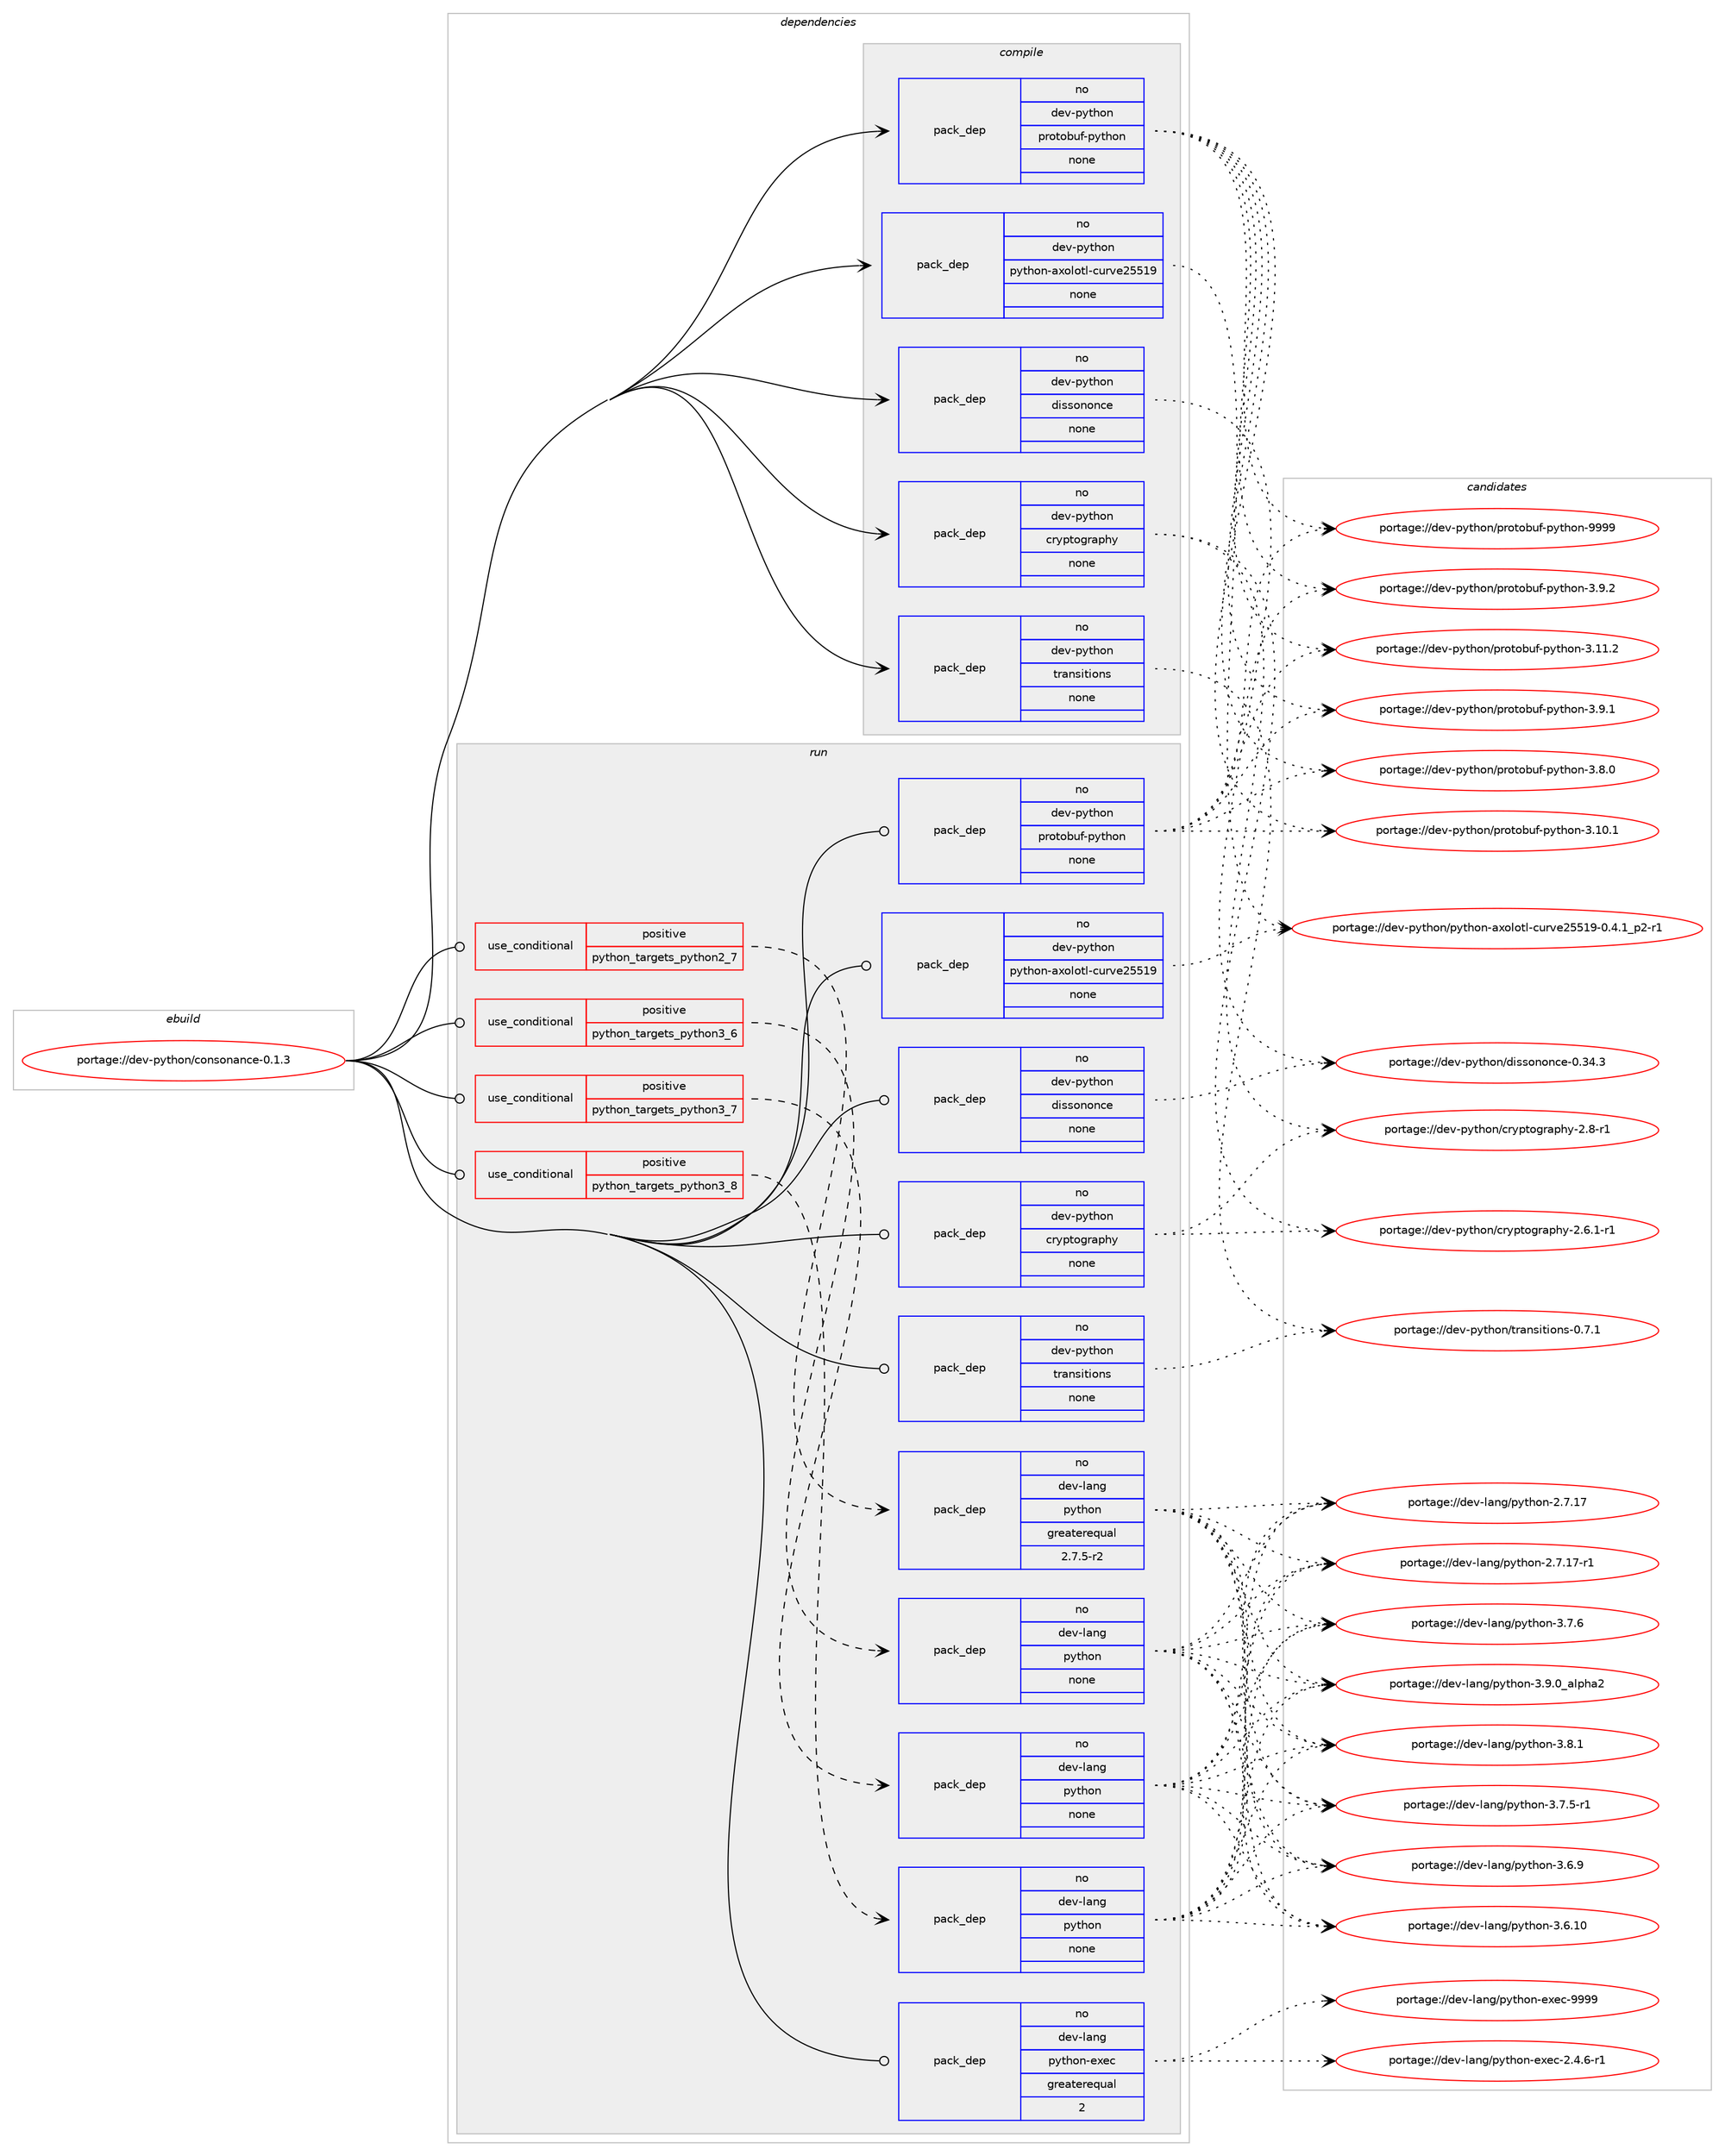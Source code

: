 digraph prolog {

# *************
# Graph options
# *************

newrank=true;
concentrate=true;
compound=true;
graph [rankdir=LR,fontname=Helvetica,fontsize=10,ranksep=1.5];#, ranksep=2.5, nodesep=0.2];
edge  [arrowhead=vee];
node  [fontname=Helvetica,fontsize=10];

# **********
# The ebuild
# **********

subgraph cluster_leftcol {
color=gray;
rank=same;
label=<<i>ebuild</i>>;
id [label="portage://dev-python/consonance-0.1.3", color=red, width=4, href="../dev-python/consonance-0.1.3.svg"];
}

# ****************
# The dependencies
# ****************

subgraph cluster_midcol {
color=gray;
label=<<i>dependencies</i>>;
subgraph cluster_compile {
fillcolor="#eeeeee";
style=filled;
label=<<i>compile</i>>;
subgraph pack343659 {
dependency466109 [label=<<TABLE BORDER="0" CELLBORDER="1" CELLSPACING="0" CELLPADDING="4" WIDTH="220"><TR><TD ROWSPAN="6" CELLPADDING="30">pack_dep</TD></TR><TR><TD WIDTH="110">no</TD></TR><TR><TD>dev-python</TD></TR><TR><TD>cryptography</TD></TR><TR><TD>none</TD></TR><TR><TD></TD></TR></TABLE>>, shape=none, color=blue];
}
id:e -> dependency466109:w [weight=20,style="solid",arrowhead="vee"];
subgraph pack343660 {
dependency466110 [label=<<TABLE BORDER="0" CELLBORDER="1" CELLSPACING="0" CELLPADDING="4" WIDTH="220"><TR><TD ROWSPAN="6" CELLPADDING="30">pack_dep</TD></TR><TR><TD WIDTH="110">no</TD></TR><TR><TD>dev-python</TD></TR><TR><TD>dissononce</TD></TR><TR><TD>none</TD></TR><TR><TD></TD></TR></TABLE>>, shape=none, color=blue];
}
id:e -> dependency466110:w [weight=20,style="solid",arrowhead="vee"];
subgraph pack343661 {
dependency466111 [label=<<TABLE BORDER="0" CELLBORDER="1" CELLSPACING="0" CELLPADDING="4" WIDTH="220"><TR><TD ROWSPAN="6" CELLPADDING="30">pack_dep</TD></TR><TR><TD WIDTH="110">no</TD></TR><TR><TD>dev-python</TD></TR><TR><TD>protobuf-python</TD></TR><TR><TD>none</TD></TR><TR><TD></TD></TR></TABLE>>, shape=none, color=blue];
}
id:e -> dependency466111:w [weight=20,style="solid",arrowhead="vee"];
subgraph pack343662 {
dependency466112 [label=<<TABLE BORDER="0" CELLBORDER="1" CELLSPACING="0" CELLPADDING="4" WIDTH="220"><TR><TD ROWSPAN="6" CELLPADDING="30">pack_dep</TD></TR><TR><TD WIDTH="110">no</TD></TR><TR><TD>dev-python</TD></TR><TR><TD>python-axolotl-curve25519</TD></TR><TR><TD>none</TD></TR><TR><TD></TD></TR></TABLE>>, shape=none, color=blue];
}
id:e -> dependency466112:w [weight=20,style="solid",arrowhead="vee"];
subgraph pack343663 {
dependency466113 [label=<<TABLE BORDER="0" CELLBORDER="1" CELLSPACING="0" CELLPADDING="4" WIDTH="220"><TR><TD ROWSPAN="6" CELLPADDING="30">pack_dep</TD></TR><TR><TD WIDTH="110">no</TD></TR><TR><TD>dev-python</TD></TR><TR><TD>transitions</TD></TR><TR><TD>none</TD></TR><TR><TD></TD></TR></TABLE>>, shape=none, color=blue];
}
id:e -> dependency466113:w [weight=20,style="solid",arrowhead="vee"];
}
subgraph cluster_compileandrun {
fillcolor="#eeeeee";
style=filled;
label=<<i>compile and run</i>>;
}
subgraph cluster_run {
fillcolor="#eeeeee";
style=filled;
label=<<i>run</i>>;
subgraph cond117443 {
dependency466114 [label=<<TABLE BORDER="0" CELLBORDER="1" CELLSPACING="0" CELLPADDING="4"><TR><TD ROWSPAN="3" CELLPADDING="10">use_conditional</TD></TR><TR><TD>positive</TD></TR><TR><TD>python_targets_python2_7</TD></TR></TABLE>>, shape=none, color=red];
subgraph pack343664 {
dependency466115 [label=<<TABLE BORDER="0" CELLBORDER="1" CELLSPACING="0" CELLPADDING="4" WIDTH="220"><TR><TD ROWSPAN="6" CELLPADDING="30">pack_dep</TD></TR><TR><TD WIDTH="110">no</TD></TR><TR><TD>dev-lang</TD></TR><TR><TD>python</TD></TR><TR><TD>greaterequal</TD></TR><TR><TD>2.7.5-r2</TD></TR></TABLE>>, shape=none, color=blue];
}
dependency466114:e -> dependency466115:w [weight=20,style="dashed",arrowhead="vee"];
}
id:e -> dependency466114:w [weight=20,style="solid",arrowhead="odot"];
subgraph cond117444 {
dependency466116 [label=<<TABLE BORDER="0" CELLBORDER="1" CELLSPACING="0" CELLPADDING="4"><TR><TD ROWSPAN="3" CELLPADDING="10">use_conditional</TD></TR><TR><TD>positive</TD></TR><TR><TD>python_targets_python3_6</TD></TR></TABLE>>, shape=none, color=red];
subgraph pack343665 {
dependency466117 [label=<<TABLE BORDER="0" CELLBORDER="1" CELLSPACING="0" CELLPADDING="4" WIDTH="220"><TR><TD ROWSPAN="6" CELLPADDING="30">pack_dep</TD></TR><TR><TD WIDTH="110">no</TD></TR><TR><TD>dev-lang</TD></TR><TR><TD>python</TD></TR><TR><TD>none</TD></TR><TR><TD></TD></TR></TABLE>>, shape=none, color=blue];
}
dependency466116:e -> dependency466117:w [weight=20,style="dashed",arrowhead="vee"];
}
id:e -> dependency466116:w [weight=20,style="solid",arrowhead="odot"];
subgraph cond117445 {
dependency466118 [label=<<TABLE BORDER="0" CELLBORDER="1" CELLSPACING="0" CELLPADDING="4"><TR><TD ROWSPAN="3" CELLPADDING="10">use_conditional</TD></TR><TR><TD>positive</TD></TR><TR><TD>python_targets_python3_7</TD></TR></TABLE>>, shape=none, color=red];
subgraph pack343666 {
dependency466119 [label=<<TABLE BORDER="0" CELLBORDER="1" CELLSPACING="0" CELLPADDING="4" WIDTH="220"><TR><TD ROWSPAN="6" CELLPADDING="30">pack_dep</TD></TR><TR><TD WIDTH="110">no</TD></TR><TR><TD>dev-lang</TD></TR><TR><TD>python</TD></TR><TR><TD>none</TD></TR><TR><TD></TD></TR></TABLE>>, shape=none, color=blue];
}
dependency466118:e -> dependency466119:w [weight=20,style="dashed",arrowhead="vee"];
}
id:e -> dependency466118:w [weight=20,style="solid",arrowhead="odot"];
subgraph cond117446 {
dependency466120 [label=<<TABLE BORDER="0" CELLBORDER="1" CELLSPACING="0" CELLPADDING="4"><TR><TD ROWSPAN="3" CELLPADDING="10">use_conditional</TD></TR><TR><TD>positive</TD></TR><TR><TD>python_targets_python3_8</TD></TR></TABLE>>, shape=none, color=red];
subgraph pack343667 {
dependency466121 [label=<<TABLE BORDER="0" CELLBORDER="1" CELLSPACING="0" CELLPADDING="4" WIDTH="220"><TR><TD ROWSPAN="6" CELLPADDING="30">pack_dep</TD></TR><TR><TD WIDTH="110">no</TD></TR><TR><TD>dev-lang</TD></TR><TR><TD>python</TD></TR><TR><TD>none</TD></TR><TR><TD></TD></TR></TABLE>>, shape=none, color=blue];
}
dependency466120:e -> dependency466121:w [weight=20,style="dashed",arrowhead="vee"];
}
id:e -> dependency466120:w [weight=20,style="solid",arrowhead="odot"];
subgraph pack343668 {
dependency466122 [label=<<TABLE BORDER="0" CELLBORDER="1" CELLSPACING="0" CELLPADDING="4" WIDTH="220"><TR><TD ROWSPAN="6" CELLPADDING="30">pack_dep</TD></TR><TR><TD WIDTH="110">no</TD></TR><TR><TD>dev-lang</TD></TR><TR><TD>python-exec</TD></TR><TR><TD>greaterequal</TD></TR><TR><TD>2</TD></TR></TABLE>>, shape=none, color=blue];
}
id:e -> dependency466122:w [weight=20,style="solid",arrowhead="odot"];
subgraph pack343669 {
dependency466123 [label=<<TABLE BORDER="0" CELLBORDER="1" CELLSPACING="0" CELLPADDING="4" WIDTH="220"><TR><TD ROWSPAN="6" CELLPADDING="30">pack_dep</TD></TR><TR><TD WIDTH="110">no</TD></TR><TR><TD>dev-python</TD></TR><TR><TD>cryptography</TD></TR><TR><TD>none</TD></TR><TR><TD></TD></TR></TABLE>>, shape=none, color=blue];
}
id:e -> dependency466123:w [weight=20,style="solid",arrowhead="odot"];
subgraph pack343670 {
dependency466124 [label=<<TABLE BORDER="0" CELLBORDER="1" CELLSPACING="0" CELLPADDING="4" WIDTH="220"><TR><TD ROWSPAN="6" CELLPADDING="30">pack_dep</TD></TR><TR><TD WIDTH="110">no</TD></TR><TR><TD>dev-python</TD></TR><TR><TD>dissononce</TD></TR><TR><TD>none</TD></TR><TR><TD></TD></TR></TABLE>>, shape=none, color=blue];
}
id:e -> dependency466124:w [weight=20,style="solid",arrowhead="odot"];
subgraph pack343671 {
dependency466125 [label=<<TABLE BORDER="0" CELLBORDER="1" CELLSPACING="0" CELLPADDING="4" WIDTH="220"><TR><TD ROWSPAN="6" CELLPADDING="30">pack_dep</TD></TR><TR><TD WIDTH="110">no</TD></TR><TR><TD>dev-python</TD></TR><TR><TD>protobuf-python</TD></TR><TR><TD>none</TD></TR><TR><TD></TD></TR></TABLE>>, shape=none, color=blue];
}
id:e -> dependency466125:w [weight=20,style="solid",arrowhead="odot"];
subgraph pack343672 {
dependency466126 [label=<<TABLE BORDER="0" CELLBORDER="1" CELLSPACING="0" CELLPADDING="4" WIDTH="220"><TR><TD ROWSPAN="6" CELLPADDING="30">pack_dep</TD></TR><TR><TD WIDTH="110">no</TD></TR><TR><TD>dev-python</TD></TR><TR><TD>python-axolotl-curve25519</TD></TR><TR><TD>none</TD></TR><TR><TD></TD></TR></TABLE>>, shape=none, color=blue];
}
id:e -> dependency466126:w [weight=20,style="solid",arrowhead="odot"];
subgraph pack343673 {
dependency466127 [label=<<TABLE BORDER="0" CELLBORDER="1" CELLSPACING="0" CELLPADDING="4" WIDTH="220"><TR><TD ROWSPAN="6" CELLPADDING="30">pack_dep</TD></TR><TR><TD WIDTH="110">no</TD></TR><TR><TD>dev-python</TD></TR><TR><TD>transitions</TD></TR><TR><TD>none</TD></TR><TR><TD></TD></TR></TABLE>>, shape=none, color=blue];
}
id:e -> dependency466127:w [weight=20,style="solid",arrowhead="odot"];
}
}

# **************
# The candidates
# **************

subgraph cluster_choices {
rank=same;
color=gray;
label=<<i>candidates</i>>;

subgraph choice343659 {
color=black;
nodesep=1;
choice10010111845112121116104111110479911412111211611110311497112104121455046564511449 [label="portage://dev-python/cryptography-2.8-r1", color=red, width=4,href="../dev-python/cryptography-2.8-r1.svg"];
choice100101118451121211161041111104799114121112116111103114971121041214550465446494511449 [label="portage://dev-python/cryptography-2.6.1-r1", color=red, width=4,href="../dev-python/cryptography-2.6.1-r1.svg"];
dependency466109:e -> choice10010111845112121116104111110479911412111211611110311497112104121455046564511449:w [style=dotted,weight="100"];
dependency466109:e -> choice100101118451121211161041111104799114121112116111103114971121041214550465446494511449:w [style=dotted,weight="100"];
}
subgraph choice343660 {
color=black;
nodesep=1;
choice10010111845112121116104111110471001051151151111101111109910145484651524651 [label="portage://dev-python/dissononce-0.34.3", color=red, width=4,href="../dev-python/dissononce-0.34.3.svg"];
dependency466110:e -> choice10010111845112121116104111110471001051151151111101111109910145484651524651:w [style=dotted,weight="100"];
}
subgraph choice343661 {
color=black;
nodesep=1;
choice100101118451121211161041111104711211411111611198117102451121211161041111104557575757 [label="portage://dev-python/protobuf-python-9999", color=red, width=4,href="../dev-python/protobuf-python-9999.svg"];
choice10010111845112121116104111110471121141111161119811710245112121116104111110455146574650 [label="portage://dev-python/protobuf-python-3.9.2", color=red, width=4,href="../dev-python/protobuf-python-3.9.2.svg"];
choice10010111845112121116104111110471121141111161119811710245112121116104111110455146574649 [label="portage://dev-python/protobuf-python-3.9.1", color=red, width=4,href="../dev-python/protobuf-python-3.9.1.svg"];
choice10010111845112121116104111110471121141111161119811710245112121116104111110455146564648 [label="portage://dev-python/protobuf-python-3.8.0", color=red, width=4,href="../dev-python/protobuf-python-3.8.0.svg"];
choice1001011184511212111610411111047112114111116111981171024511212111610411111045514649494650 [label="portage://dev-python/protobuf-python-3.11.2", color=red, width=4,href="../dev-python/protobuf-python-3.11.2.svg"];
choice1001011184511212111610411111047112114111116111981171024511212111610411111045514649484649 [label="portage://dev-python/protobuf-python-3.10.1", color=red, width=4,href="../dev-python/protobuf-python-3.10.1.svg"];
dependency466111:e -> choice100101118451121211161041111104711211411111611198117102451121211161041111104557575757:w [style=dotted,weight="100"];
dependency466111:e -> choice10010111845112121116104111110471121141111161119811710245112121116104111110455146574650:w [style=dotted,weight="100"];
dependency466111:e -> choice10010111845112121116104111110471121141111161119811710245112121116104111110455146574649:w [style=dotted,weight="100"];
dependency466111:e -> choice10010111845112121116104111110471121141111161119811710245112121116104111110455146564648:w [style=dotted,weight="100"];
dependency466111:e -> choice1001011184511212111610411111047112114111116111981171024511212111610411111045514649494650:w [style=dotted,weight="100"];
dependency466111:e -> choice1001011184511212111610411111047112114111116111981171024511212111610411111045514649484649:w [style=dotted,weight="100"];
}
subgraph choice343662 {
color=black;
nodesep=1;
choice100101118451121211161041111104711212111610411111045971201111081111161084599117114118101505353495745484652464995112504511449 [label="portage://dev-python/python-axolotl-curve25519-0.4.1_p2-r1", color=red, width=4,href="../dev-python/python-axolotl-curve25519-0.4.1_p2-r1.svg"];
dependency466112:e -> choice100101118451121211161041111104711212111610411111045971201111081111161084599117114118101505353495745484652464995112504511449:w [style=dotted,weight="100"];
}
subgraph choice343663 {
color=black;
nodesep=1;
choice100101118451121211161041111104711611497110115105116105111110115454846554649 [label="portage://dev-python/transitions-0.7.1", color=red, width=4,href="../dev-python/transitions-0.7.1.svg"];
dependency466113:e -> choice100101118451121211161041111104711611497110115105116105111110115454846554649:w [style=dotted,weight="100"];
}
subgraph choice343664 {
color=black;
nodesep=1;
choice10010111845108971101034711212111610411111045514657464895971081121049750 [label="portage://dev-lang/python-3.9.0_alpha2", color=red, width=4,href="../dev-lang/python-3.9.0_alpha2.svg"];
choice100101118451089711010347112121116104111110455146564649 [label="portage://dev-lang/python-3.8.1", color=red, width=4,href="../dev-lang/python-3.8.1.svg"];
choice100101118451089711010347112121116104111110455146554654 [label="portage://dev-lang/python-3.7.6", color=red, width=4,href="../dev-lang/python-3.7.6.svg"];
choice1001011184510897110103471121211161041111104551465546534511449 [label="portage://dev-lang/python-3.7.5-r1", color=red, width=4,href="../dev-lang/python-3.7.5-r1.svg"];
choice100101118451089711010347112121116104111110455146544657 [label="portage://dev-lang/python-3.6.9", color=red, width=4,href="../dev-lang/python-3.6.9.svg"];
choice10010111845108971101034711212111610411111045514654464948 [label="portage://dev-lang/python-3.6.10", color=red, width=4,href="../dev-lang/python-3.6.10.svg"];
choice100101118451089711010347112121116104111110455046554649554511449 [label="portage://dev-lang/python-2.7.17-r1", color=red, width=4,href="../dev-lang/python-2.7.17-r1.svg"];
choice10010111845108971101034711212111610411111045504655464955 [label="portage://dev-lang/python-2.7.17", color=red, width=4,href="../dev-lang/python-2.7.17.svg"];
dependency466115:e -> choice10010111845108971101034711212111610411111045514657464895971081121049750:w [style=dotted,weight="100"];
dependency466115:e -> choice100101118451089711010347112121116104111110455146564649:w [style=dotted,weight="100"];
dependency466115:e -> choice100101118451089711010347112121116104111110455146554654:w [style=dotted,weight="100"];
dependency466115:e -> choice1001011184510897110103471121211161041111104551465546534511449:w [style=dotted,weight="100"];
dependency466115:e -> choice100101118451089711010347112121116104111110455146544657:w [style=dotted,weight="100"];
dependency466115:e -> choice10010111845108971101034711212111610411111045514654464948:w [style=dotted,weight="100"];
dependency466115:e -> choice100101118451089711010347112121116104111110455046554649554511449:w [style=dotted,weight="100"];
dependency466115:e -> choice10010111845108971101034711212111610411111045504655464955:w [style=dotted,weight="100"];
}
subgraph choice343665 {
color=black;
nodesep=1;
choice10010111845108971101034711212111610411111045514657464895971081121049750 [label="portage://dev-lang/python-3.9.0_alpha2", color=red, width=4,href="../dev-lang/python-3.9.0_alpha2.svg"];
choice100101118451089711010347112121116104111110455146564649 [label="portage://dev-lang/python-3.8.1", color=red, width=4,href="../dev-lang/python-3.8.1.svg"];
choice100101118451089711010347112121116104111110455146554654 [label="portage://dev-lang/python-3.7.6", color=red, width=4,href="../dev-lang/python-3.7.6.svg"];
choice1001011184510897110103471121211161041111104551465546534511449 [label="portage://dev-lang/python-3.7.5-r1", color=red, width=4,href="../dev-lang/python-3.7.5-r1.svg"];
choice100101118451089711010347112121116104111110455146544657 [label="portage://dev-lang/python-3.6.9", color=red, width=4,href="../dev-lang/python-3.6.9.svg"];
choice10010111845108971101034711212111610411111045514654464948 [label="portage://dev-lang/python-3.6.10", color=red, width=4,href="../dev-lang/python-3.6.10.svg"];
choice100101118451089711010347112121116104111110455046554649554511449 [label="portage://dev-lang/python-2.7.17-r1", color=red, width=4,href="../dev-lang/python-2.7.17-r1.svg"];
choice10010111845108971101034711212111610411111045504655464955 [label="portage://dev-lang/python-2.7.17", color=red, width=4,href="../dev-lang/python-2.7.17.svg"];
dependency466117:e -> choice10010111845108971101034711212111610411111045514657464895971081121049750:w [style=dotted,weight="100"];
dependency466117:e -> choice100101118451089711010347112121116104111110455146564649:w [style=dotted,weight="100"];
dependency466117:e -> choice100101118451089711010347112121116104111110455146554654:w [style=dotted,weight="100"];
dependency466117:e -> choice1001011184510897110103471121211161041111104551465546534511449:w [style=dotted,weight="100"];
dependency466117:e -> choice100101118451089711010347112121116104111110455146544657:w [style=dotted,weight="100"];
dependency466117:e -> choice10010111845108971101034711212111610411111045514654464948:w [style=dotted,weight="100"];
dependency466117:e -> choice100101118451089711010347112121116104111110455046554649554511449:w [style=dotted,weight="100"];
dependency466117:e -> choice10010111845108971101034711212111610411111045504655464955:w [style=dotted,weight="100"];
}
subgraph choice343666 {
color=black;
nodesep=1;
choice10010111845108971101034711212111610411111045514657464895971081121049750 [label="portage://dev-lang/python-3.9.0_alpha2", color=red, width=4,href="../dev-lang/python-3.9.0_alpha2.svg"];
choice100101118451089711010347112121116104111110455146564649 [label="portage://dev-lang/python-3.8.1", color=red, width=4,href="../dev-lang/python-3.8.1.svg"];
choice100101118451089711010347112121116104111110455146554654 [label="portage://dev-lang/python-3.7.6", color=red, width=4,href="../dev-lang/python-3.7.6.svg"];
choice1001011184510897110103471121211161041111104551465546534511449 [label="portage://dev-lang/python-3.7.5-r1", color=red, width=4,href="../dev-lang/python-3.7.5-r1.svg"];
choice100101118451089711010347112121116104111110455146544657 [label="portage://dev-lang/python-3.6.9", color=red, width=4,href="../dev-lang/python-3.6.9.svg"];
choice10010111845108971101034711212111610411111045514654464948 [label="portage://dev-lang/python-3.6.10", color=red, width=4,href="../dev-lang/python-3.6.10.svg"];
choice100101118451089711010347112121116104111110455046554649554511449 [label="portage://dev-lang/python-2.7.17-r1", color=red, width=4,href="../dev-lang/python-2.7.17-r1.svg"];
choice10010111845108971101034711212111610411111045504655464955 [label="portage://dev-lang/python-2.7.17", color=red, width=4,href="../dev-lang/python-2.7.17.svg"];
dependency466119:e -> choice10010111845108971101034711212111610411111045514657464895971081121049750:w [style=dotted,weight="100"];
dependency466119:e -> choice100101118451089711010347112121116104111110455146564649:w [style=dotted,weight="100"];
dependency466119:e -> choice100101118451089711010347112121116104111110455146554654:w [style=dotted,weight="100"];
dependency466119:e -> choice1001011184510897110103471121211161041111104551465546534511449:w [style=dotted,weight="100"];
dependency466119:e -> choice100101118451089711010347112121116104111110455146544657:w [style=dotted,weight="100"];
dependency466119:e -> choice10010111845108971101034711212111610411111045514654464948:w [style=dotted,weight="100"];
dependency466119:e -> choice100101118451089711010347112121116104111110455046554649554511449:w [style=dotted,weight="100"];
dependency466119:e -> choice10010111845108971101034711212111610411111045504655464955:w [style=dotted,weight="100"];
}
subgraph choice343667 {
color=black;
nodesep=1;
choice10010111845108971101034711212111610411111045514657464895971081121049750 [label="portage://dev-lang/python-3.9.0_alpha2", color=red, width=4,href="../dev-lang/python-3.9.0_alpha2.svg"];
choice100101118451089711010347112121116104111110455146564649 [label="portage://dev-lang/python-3.8.1", color=red, width=4,href="../dev-lang/python-3.8.1.svg"];
choice100101118451089711010347112121116104111110455146554654 [label="portage://dev-lang/python-3.7.6", color=red, width=4,href="../dev-lang/python-3.7.6.svg"];
choice1001011184510897110103471121211161041111104551465546534511449 [label="portage://dev-lang/python-3.7.5-r1", color=red, width=4,href="../dev-lang/python-3.7.5-r1.svg"];
choice100101118451089711010347112121116104111110455146544657 [label="portage://dev-lang/python-3.6.9", color=red, width=4,href="../dev-lang/python-3.6.9.svg"];
choice10010111845108971101034711212111610411111045514654464948 [label="portage://dev-lang/python-3.6.10", color=red, width=4,href="../dev-lang/python-3.6.10.svg"];
choice100101118451089711010347112121116104111110455046554649554511449 [label="portage://dev-lang/python-2.7.17-r1", color=red, width=4,href="../dev-lang/python-2.7.17-r1.svg"];
choice10010111845108971101034711212111610411111045504655464955 [label="portage://dev-lang/python-2.7.17", color=red, width=4,href="../dev-lang/python-2.7.17.svg"];
dependency466121:e -> choice10010111845108971101034711212111610411111045514657464895971081121049750:w [style=dotted,weight="100"];
dependency466121:e -> choice100101118451089711010347112121116104111110455146564649:w [style=dotted,weight="100"];
dependency466121:e -> choice100101118451089711010347112121116104111110455146554654:w [style=dotted,weight="100"];
dependency466121:e -> choice1001011184510897110103471121211161041111104551465546534511449:w [style=dotted,weight="100"];
dependency466121:e -> choice100101118451089711010347112121116104111110455146544657:w [style=dotted,weight="100"];
dependency466121:e -> choice10010111845108971101034711212111610411111045514654464948:w [style=dotted,weight="100"];
dependency466121:e -> choice100101118451089711010347112121116104111110455046554649554511449:w [style=dotted,weight="100"];
dependency466121:e -> choice10010111845108971101034711212111610411111045504655464955:w [style=dotted,weight="100"];
}
subgraph choice343668 {
color=black;
nodesep=1;
choice10010111845108971101034711212111610411111045101120101994557575757 [label="portage://dev-lang/python-exec-9999", color=red, width=4,href="../dev-lang/python-exec-9999.svg"];
choice10010111845108971101034711212111610411111045101120101994550465246544511449 [label="portage://dev-lang/python-exec-2.4.6-r1", color=red, width=4,href="../dev-lang/python-exec-2.4.6-r1.svg"];
dependency466122:e -> choice10010111845108971101034711212111610411111045101120101994557575757:w [style=dotted,weight="100"];
dependency466122:e -> choice10010111845108971101034711212111610411111045101120101994550465246544511449:w [style=dotted,weight="100"];
}
subgraph choice343669 {
color=black;
nodesep=1;
choice10010111845112121116104111110479911412111211611110311497112104121455046564511449 [label="portage://dev-python/cryptography-2.8-r1", color=red, width=4,href="../dev-python/cryptography-2.8-r1.svg"];
choice100101118451121211161041111104799114121112116111103114971121041214550465446494511449 [label="portage://dev-python/cryptography-2.6.1-r1", color=red, width=4,href="../dev-python/cryptography-2.6.1-r1.svg"];
dependency466123:e -> choice10010111845112121116104111110479911412111211611110311497112104121455046564511449:w [style=dotted,weight="100"];
dependency466123:e -> choice100101118451121211161041111104799114121112116111103114971121041214550465446494511449:w [style=dotted,weight="100"];
}
subgraph choice343670 {
color=black;
nodesep=1;
choice10010111845112121116104111110471001051151151111101111109910145484651524651 [label="portage://dev-python/dissononce-0.34.3", color=red, width=4,href="../dev-python/dissononce-0.34.3.svg"];
dependency466124:e -> choice10010111845112121116104111110471001051151151111101111109910145484651524651:w [style=dotted,weight="100"];
}
subgraph choice343671 {
color=black;
nodesep=1;
choice100101118451121211161041111104711211411111611198117102451121211161041111104557575757 [label="portage://dev-python/protobuf-python-9999", color=red, width=4,href="../dev-python/protobuf-python-9999.svg"];
choice10010111845112121116104111110471121141111161119811710245112121116104111110455146574650 [label="portage://dev-python/protobuf-python-3.9.2", color=red, width=4,href="../dev-python/protobuf-python-3.9.2.svg"];
choice10010111845112121116104111110471121141111161119811710245112121116104111110455146574649 [label="portage://dev-python/protobuf-python-3.9.1", color=red, width=4,href="../dev-python/protobuf-python-3.9.1.svg"];
choice10010111845112121116104111110471121141111161119811710245112121116104111110455146564648 [label="portage://dev-python/protobuf-python-3.8.0", color=red, width=4,href="../dev-python/protobuf-python-3.8.0.svg"];
choice1001011184511212111610411111047112114111116111981171024511212111610411111045514649494650 [label="portage://dev-python/protobuf-python-3.11.2", color=red, width=4,href="../dev-python/protobuf-python-3.11.2.svg"];
choice1001011184511212111610411111047112114111116111981171024511212111610411111045514649484649 [label="portage://dev-python/protobuf-python-3.10.1", color=red, width=4,href="../dev-python/protobuf-python-3.10.1.svg"];
dependency466125:e -> choice100101118451121211161041111104711211411111611198117102451121211161041111104557575757:w [style=dotted,weight="100"];
dependency466125:e -> choice10010111845112121116104111110471121141111161119811710245112121116104111110455146574650:w [style=dotted,weight="100"];
dependency466125:e -> choice10010111845112121116104111110471121141111161119811710245112121116104111110455146574649:w [style=dotted,weight="100"];
dependency466125:e -> choice10010111845112121116104111110471121141111161119811710245112121116104111110455146564648:w [style=dotted,weight="100"];
dependency466125:e -> choice1001011184511212111610411111047112114111116111981171024511212111610411111045514649494650:w [style=dotted,weight="100"];
dependency466125:e -> choice1001011184511212111610411111047112114111116111981171024511212111610411111045514649484649:w [style=dotted,weight="100"];
}
subgraph choice343672 {
color=black;
nodesep=1;
choice100101118451121211161041111104711212111610411111045971201111081111161084599117114118101505353495745484652464995112504511449 [label="portage://dev-python/python-axolotl-curve25519-0.4.1_p2-r1", color=red, width=4,href="../dev-python/python-axolotl-curve25519-0.4.1_p2-r1.svg"];
dependency466126:e -> choice100101118451121211161041111104711212111610411111045971201111081111161084599117114118101505353495745484652464995112504511449:w [style=dotted,weight="100"];
}
subgraph choice343673 {
color=black;
nodesep=1;
choice100101118451121211161041111104711611497110115105116105111110115454846554649 [label="portage://dev-python/transitions-0.7.1", color=red, width=4,href="../dev-python/transitions-0.7.1.svg"];
dependency466127:e -> choice100101118451121211161041111104711611497110115105116105111110115454846554649:w [style=dotted,weight="100"];
}
}

}
